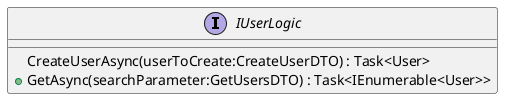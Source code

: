 @startuml
interface IUserLogic {
    CreateUserAsync(userToCreate:CreateUserDTO) : Task<User>
    + GetAsync(searchParameter:GetUsersDTO) : Task<IEnumerable<User>>
}
@enduml
